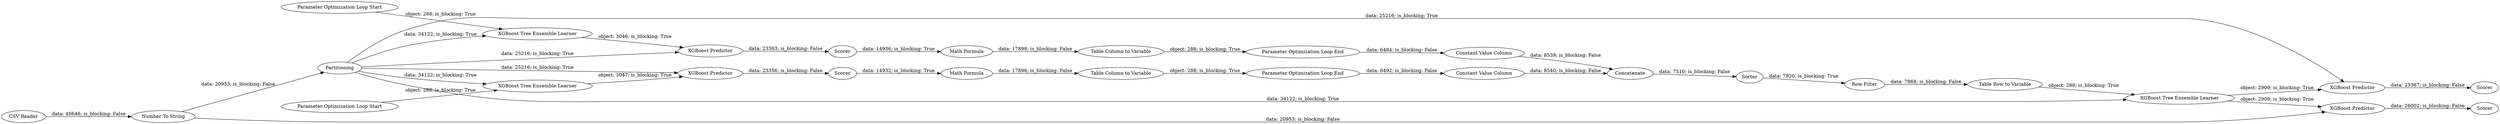 digraph {
	"4123647249432756164_50" [label=Scorer]
	"4123647249432756164_48" [label="XGBoost Tree Ensemble Learner"]
	"4123647249432756164_29" [label="Parameter Optimization Loop End"]
	"4123647249432756164_35" [label="XGBoost Predictor"]
	"4123647249432756164_42" [label="Constant Value Column"]
	"4123647249432756164_47" [label="Row Filter"]
	"4123647249432756164_36" [label=Scorer]
	"4123647249432756164_4" [label=Partitioning]
	"4123647249432756164_34" [label="XGBoost Tree Ensemble Learner"]
	"4123647249432756164_13" [label="XGBoost Predictor"]
	"4123647249432756164_40" [label="Table Column to Variable"]
	"4123647249432756164_44" [label=Sorter]
	"4123647249432756164_12" [label="XGBoost Tree Ensemble Learner"]
	"4123647249432756164_30" [label="Math Formula"]
	"4123647249432756164_1" [label="CSV Reader"]
	"4123647249432756164_43" [label="Constant Value Column"]
	"4123647249432756164_39" [label="Math Formula"]
	"4123647249432756164_41" [label=Concatenate]
	"4123647249432756164_53" [label=Scorer]
	"4123647249432756164_52" [label="XGBoost Predictor"]
	"4123647249432756164_28" [label="Parameter Optimization Loop Start"]
	"4123647249432756164_33" [label="Table Column to Variable"]
	"4123647249432756164_51" [label="Table Row to Variable"]
	"4123647249432756164_10" [label="Number To String"]
	"4123647249432756164_49" [label="XGBoost Predictor"]
	"4123647249432756164_38" [label="Parameter Optimization Loop End"]
	"4123647249432756164_16" [label=Scorer]
	"4123647249432756164_37" [label="Parameter Optimization Loop Start"]
	"4123647249432756164_37" -> "4123647249432756164_34" [label="object: 288; is_blocking: True"]
	"4123647249432756164_10" -> "4123647249432756164_52" [label="data: 20953; is_blocking: False"]
	"4123647249432756164_38" -> "4123647249432756164_43" [label="data: 6492; is_blocking: False"]
	"4123647249432756164_40" -> "4123647249432756164_38" [label="object: 288; is_blocking: True"]
	"4123647249432756164_1" -> "4123647249432756164_10" [label="data: 40646; is_blocking: False"]
	"4123647249432756164_12" -> "4123647249432756164_13" [label="object: 3046; is_blocking: True"]
	"4123647249432756164_4" -> "4123647249432756164_12" [label="data: 34122; is_blocking: True"]
	"4123647249432756164_4" -> "4123647249432756164_35" [label="data: 25216; is_blocking: True"]
	"4123647249432756164_29" -> "4123647249432756164_42" [label="data: 6484; is_blocking: False"]
	"4123647249432756164_13" -> "4123647249432756164_16" [label="data: 23363; is_blocking: False"]
	"4123647249432756164_42" -> "4123647249432756164_41" [label="data: 8539; is_blocking: False"]
	"4123647249432756164_4" -> "4123647249432756164_34" [label="data: 34122; is_blocking: True"]
	"4123647249432756164_48" -> "4123647249432756164_49" [label="object: 2909; is_blocking: True"]
	"4123647249432756164_52" -> "4123647249432756164_53" [label="data: 26002; is_blocking: False"]
	"4123647249432756164_16" -> "4123647249432756164_30" [label="data: 14936; is_blocking: True"]
	"4123647249432756164_44" -> "4123647249432756164_47" [label="data: 7920; is_blocking: True"]
	"4123647249432756164_30" -> "4123647249432756164_33" [label="data: 17898; is_blocking: False"]
	"4123647249432756164_41" -> "4123647249432756164_44" [label="data: 7510; is_blocking: False"]
	"4123647249432756164_51" -> "4123647249432756164_48" [label="object: 288; is_blocking: True"]
	"4123647249432756164_4" -> "4123647249432756164_13" [label="data: 25216; is_blocking: True"]
	"4123647249432756164_10" -> "4123647249432756164_4" [label="data: 20953; is_blocking: False"]
	"4123647249432756164_4" -> "4123647249432756164_48" [label="data: 34122; is_blocking: True"]
	"4123647249432756164_43" -> "4123647249432756164_41" [label="data: 8540; is_blocking: False"]
	"4123647249432756164_33" -> "4123647249432756164_29" [label="object: 288; is_blocking: True"]
	"4123647249432756164_48" -> "4123647249432756164_52" [label="object: 2909; is_blocking: True"]
	"4123647249432756164_4" -> "4123647249432756164_49" [label="data: 25216; is_blocking: True"]
	"4123647249432756164_28" -> "4123647249432756164_12" [label="object: 288; is_blocking: True"]
	"4123647249432756164_39" -> "4123647249432756164_40" [label="data: 17896; is_blocking: False"]
	"4123647249432756164_35" -> "4123647249432756164_36" [label="data: 23356; is_blocking: False"]
	"4123647249432756164_34" -> "4123647249432756164_35" [label="object: 3047; is_blocking: True"]
	"4123647249432756164_49" -> "4123647249432756164_50" [label="data: 23367; is_blocking: False"]
	"4123647249432756164_36" -> "4123647249432756164_39" [label="data: 14932; is_blocking: True"]
	"4123647249432756164_47" -> "4123647249432756164_51" [label="data: 7868; is_blocking: False"]
	rankdir=LR
}
